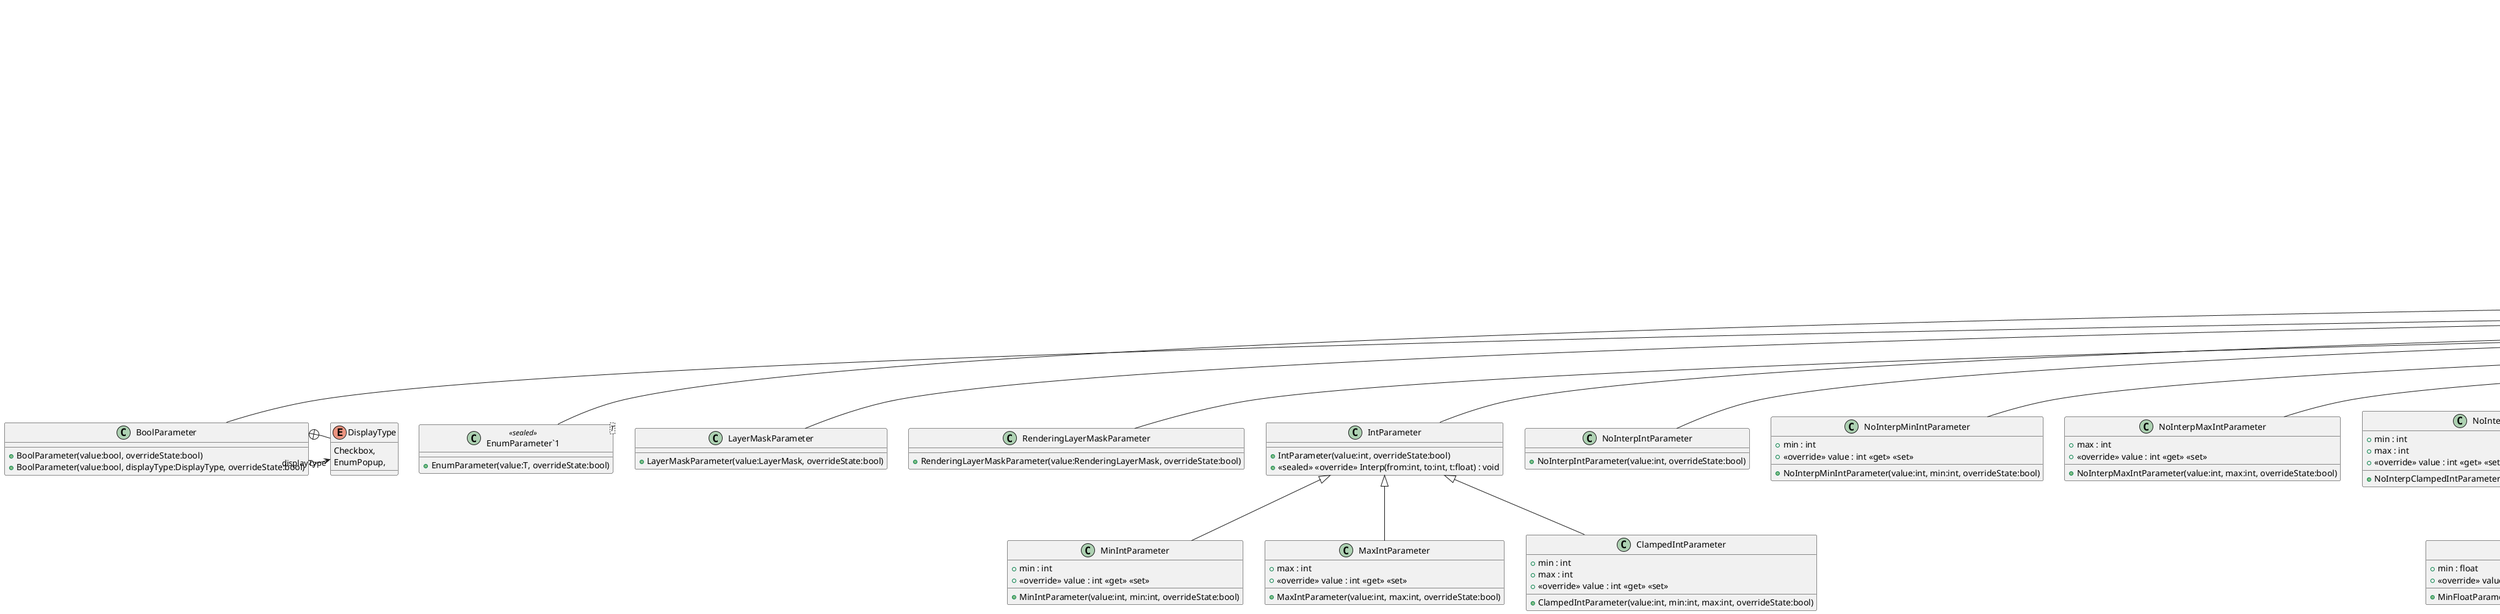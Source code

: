 @startuml
abstract class VolumeParameter {
    + <<const>> k_DebuggerDisplay : string = "{m_Value&#125; ({m_OverrideState&#125;)"
    + <<virtual>> overrideState : bool <<get>> <<set>>
    + GetValue() : T
    + {abstract} SetValue(parameter:VolumeParameter) : void
    + {static} IsObjectParameter(type:Type) : bool
    + <<virtual>> Release() : void
    + {abstract} Clone() : object
}
class "VolumeParameter`1"<T> {
    + <<virtual>> value : T <<get>> <<set>>
    + VolumeParameter()
    + <<virtual>> Interp(from:T, to:T, t:float) : void
    + Override(x:T) : void
    + <<override>> SetValue(parameter:VolumeParameter) : void
    + <<override>> GetHashCode() : int
    + <<override>> ToString() : string
    + Equals(other:VolumeParameter<T>) : bool
    + <<override>> Equals(obj:object) : bool
    + <<override>> Clone() : object
}
class "EnumParameter`1"<T> <<sealed>> {
    + EnumParameter(value:T, overrideState:bool)
}
class BoolParameter {
    + BoolParameter(value:bool, overrideState:bool)
    + BoolParameter(value:bool, displayType:DisplayType, overrideState:bool)
}
class LayerMaskParameter {
    + LayerMaskParameter(value:LayerMask, overrideState:bool)
}
class RenderingLayerMaskParameter {
    + RenderingLayerMaskParameter(value:RenderingLayerMask, overrideState:bool)
}
class IntParameter {
    + IntParameter(value:int, overrideState:bool)
    + <<sealed>> <<override>> Interp(from:int, to:int, t:float) : void
}
class NoInterpIntParameter {
    + NoInterpIntParameter(value:int, overrideState:bool)
}
class MinIntParameter {
    + min : int
    + <<override>> value : int <<get>> <<set>>
    + MinIntParameter(value:int, min:int, overrideState:bool)
}
class NoInterpMinIntParameter {
    + min : int
    + <<override>> value : int <<get>> <<set>>
    + NoInterpMinIntParameter(value:int, min:int, overrideState:bool)
}
class MaxIntParameter {
    + max : int
    + <<override>> value : int <<get>> <<set>>
    + MaxIntParameter(value:int, max:int, overrideState:bool)
}
class NoInterpMaxIntParameter {
    + max : int
    + <<override>> value : int <<get>> <<set>>
    + NoInterpMaxIntParameter(value:int, max:int, overrideState:bool)
}
class ClampedIntParameter {
    + min : int
    + max : int
    + <<override>> value : int <<get>> <<set>>
    + ClampedIntParameter(value:int, min:int, max:int, overrideState:bool)
}
class NoInterpClampedIntParameter {
    + min : int
    + max : int
    + <<override>> value : int <<get>> <<set>>
    + NoInterpClampedIntParameter(value:int, min:int, max:int, overrideState:bool)
}
class FloatParameter {
    + FloatParameter(value:float, overrideState:bool)
    + <<sealed>> <<override>> Interp(from:float, to:float, t:float) : void
}
class NoInterpFloatParameter {
    + NoInterpFloatParameter(value:float, overrideState:bool)
}
class MinFloatParameter {
    + min : float
    + <<override>> value : float <<get>> <<set>>
    + MinFloatParameter(value:float, min:float, overrideState:bool)
}
class NoInterpMinFloatParameter {
    + min : float
    + <<override>> value : float <<get>> <<set>>
    + NoInterpMinFloatParameter(value:float, min:float, overrideState:bool)
}
class MaxFloatParameter {
    + max : float
    + <<override>> value : float <<get>> <<set>>
    + MaxFloatParameter(value:float, max:float, overrideState:bool)
}
class NoInterpMaxFloatParameter {
    + max : float
    + <<override>> value : float <<get>> <<set>>
    + NoInterpMaxFloatParameter(value:float, max:float, overrideState:bool)
}
class ClampedFloatParameter {
    + min : float
    + max : float
    + <<override>> value : float <<get>> <<set>>
    + ClampedFloatParameter(value:float, min:float, max:float, overrideState:bool)
}
class NoInterpClampedFloatParameter {
    + min : float
    + max : float
    + <<override>> value : float <<get>> <<set>>
    + NoInterpClampedFloatParameter(value:float, min:float, max:float, overrideState:bool)
}
class FloatRangeParameter {
    + min : float
    + max : float
    + FloatRangeParameter(value:Vector2, min:float, max:float, overrideState:bool)
    + <<override>> Interp(from:Vector2, to:Vector2, t:float) : void
}
class NoInterpFloatRangeParameter {
    + min : float
    + max : float
    + NoInterpFloatRangeParameter(value:Vector2, min:float, max:float, overrideState:bool)
}
class ColorParameter {
    + hdr : bool = false
    + showAlpha : bool = true
    + showEyeDropper : bool = true
    + ColorParameter(value:Color, overrideState:bool)
    + ColorParameter(value:Color, hdr:bool, showAlpha:bool, showEyeDropper:bool, overrideState:bool)
    + <<override>> Interp(from:Color, to:Color, t:float) : void
}
class NoInterpColorParameter {
    + hdr : bool = false
    + showAlpha : bool = true
    + showEyeDropper : bool = true
    + NoInterpColorParameter(value:Color, overrideState:bool)
    + NoInterpColorParameter(value:Color, hdr:bool, showAlpha:bool, showEyeDropper:bool, overrideState:bool)
}
class Vector2Parameter {
    + Vector2Parameter(value:Vector2, overrideState:bool)
    + <<override>> Interp(from:Vector2, to:Vector2, t:float) : void
}
class NoInterpVector2Parameter {
    + NoInterpVector2Parameter(value:Vector2, overrideState:bool)
}
class Vector3Parameter {
    + Vector3Parameter(value:Vector3, overrideState:bool)
    + <<override>> Interp(from:Vector3, to:Vector3, t:float) : void
}
class NoInterpVector3Parameter {
    + NoInterpVector3Parameter(value:Vector3, overrideState:bool)
}
class Vector4Parameter {
    + Vector4Parameter(value:Vector4, overrideState:bool)
    + <<override>> Interp(from:Vector4, to:Vector4, t:float) : void
}
class NoInterpVector4Parameter {
    + NoInterpVector4Parameter(value:Vector4, overrideState:bool)
}
class TextureParameter {
    + TextureParameter(value:Texture, overrideState:bool)
    + TextureParameter(value:Texture, dimension:TextureDimension, overrideState:bool)
    + <<override>> GetHashCode() : int
}
class NoInterpTextureParameter {
    + NoInterpTextureParameter(value:Texture, overrideState:bool)
    + <<override>> GetHashCode() : int
}
class Texture2DParameter {
    + Texture2DParameter(value:Texture, overrideState:bool)
    + <<override>> GetHashCode() : int
}
class Texture3DParameter {
    + Texture3DParameter(value:Texture, overrideState:bool)
    + <<override>> GetHashCode() : int
}
class RenderTextureParameter {
    + RenderTextureParameter(value:RenderTexture, overrideState:bool)
    + <<override>> GetHashCode() : int
}
class NoInterpRenderTextureParameter {
    + NoInterpRenderTextureParameter(value:RenderTexture, overrideState:bool)
    + <<override>> GetHashCode() : int
}
class CubemapParameter {
    + CubemapParameter(value:Texture, overrideState:bool)
    + <<override>> GetHashCode() : int
}
class NoInterpCubemapParameter {
    + NoInterpCubemapParameter(value:Cubemap, overrideState:bool)
    + <<override>> GetHashCode() : int
}
class "ObjectParameter`1"<T> {
    + <<sealed>> <<override>> overrideState : bool <<get>> <<set>>
    + <<sealed>> <<override>> value : T <<get>> <<set>>
    + ObjectParameter(value:T)
}
class AnimationCurveParameter {
    + AnimationCurveParameter(value:AnimationCurve, overrideState:bool)
    + <<override>> Interp(lhsCurve:AnimationCurve, rhsCurve:AnimationCurve, t:float) : void
    + <<override>> SetValue(parameter:VolumeParameter) : void
    + <<override>> Clone() : object
    + <<override>> GetHashCode() : int
}
class MaterialParameter {
    + MaterialParameter(value:Material, overrideState:bool)
}
class "IEquatable`1"<T> {
}
enum DisplayType {
    Checkbox,
    EnumPopup,
}
ICloneable <|-- VolumeParameter
VolumeParameter <|-- "VolumeParameter`1"
"IEquatable`1" "<VolumeParameter<T>>" <|-- "VolumeParameter`1"
"VolumeParameter`1" "<T>" <|-- "EnumParameter`1"
"VolumeParameter`1" "<bool>" <|-- BoolParameter
BoolParameter o-> "displayType" DisplayType
"VolumeParameter`1" "<LayerMask>" <|-- LayerMaskParameter
"VolumeParameter`1" "<RenderingLayerMask>" <|-- RenderingLayerMaskParameter
"VolumeParameter`1" "<int>" <|-- IntParameter
"VolumeParameter`1" "<int>" <|-- NoInterpIntParameter
IntParameter <|-- MinIntParameter
"VolumeParameter`1" "<int>" <|-- NoInterpMinIntParameter
IntParameter <|-- MaxIntParameter
"VolumeParameter`1" "<int>" <|-- NoInterpMaxIntParameter
IntParameter <|-- ClampedIntParameter
"VolumeParameter`1" "<int>" <|-- NoInterpClampedIntParameter
"VolumeParameter`1" "<float>" <|-- FloatParameter
"VolumeParameter`1" "<float>" <|-- NoInterpFloatParameter
FloatParameter <|-- MinFloatParameter
"VolumeParameter`1" "<float>" <|-- NoInterpMinFloatParameter
FloatParameter <|-- MaxFloatParameter
"VolumeParameter`1" "<float>" <|-- NoInterpMaxFloatParameter
FloatParameter <|-- ClampedFloatParameter
"VolumeParameter`1" "<float>" <|-- NoInterpClampedFloatParameter
"VolumeParameter`1" "<Vector2>" <|-- FloatRangeParameter
FloatRangeParameter --> "value" Vector2
"VolumeParameter`1" "<Vector2>" <|-- NoInterpFloatRangeParameter
NoInterpFloatRangeParameter --> "value" Vector2
"VolumeParameter`1" "<Color>" <|-- ColorParameter
"VolumeParameter`1" "<Color>" <|-- NoInterpColorParameter
"VolumeParameter`1" "<Vector2>" <|-- Vector2Parameter
"VolumeParameter`1" "<Vector2>" <|-- NoInterpVector2Parameter
"VolumeParameter`1" "<Vector3>" <|-- Vector3Parameter
"VolumeParameter`1" "<Vector3>" <|-- NoInterpVector3Parameter
"VolumeParameter`1" "<Vector4>" <|-- Vector4Parameter
"VolumeParameter`1" "<Vector4>" <|-- NoInterpVector4Parameter
"VolumeParameter`1" "<Texture>" <|-- TextureParameter
TextureParameter --> "dimension" TextureDimension
"VolumeParameter`1" "<Texture>" <|-- NoInterpTextureParameter
"VolumeParameter`1" "<Texture>" <|-- Texture2DParameter
"VolumeParameter`1" "<Texture>" <|-- Texture3DParameter
"VolumeParameter`1" "<RenderTexture>" <|-- RenderTextureParameter
"VolumeParameter`1" "<RenderTexture>" <|-- NoInterpRenderTextureParameter
"VolumeParameter`1" "<Texture>" <|-- CubemapParameter
"VolumeParameter`1" "<Cubemap>" <|-- NoInterpCubemapParameter
"VolumeParameter`1" "<T>" <|-- "ObjectParameter`1"
"VolumeParameter`1" "<AnimationCurve>" <|-- AnimationCurveParameter
"VolumeParameter`1" "<Material>" <|-- MaterialParameter
BoolParameter +-- DisplayType
@enduml
